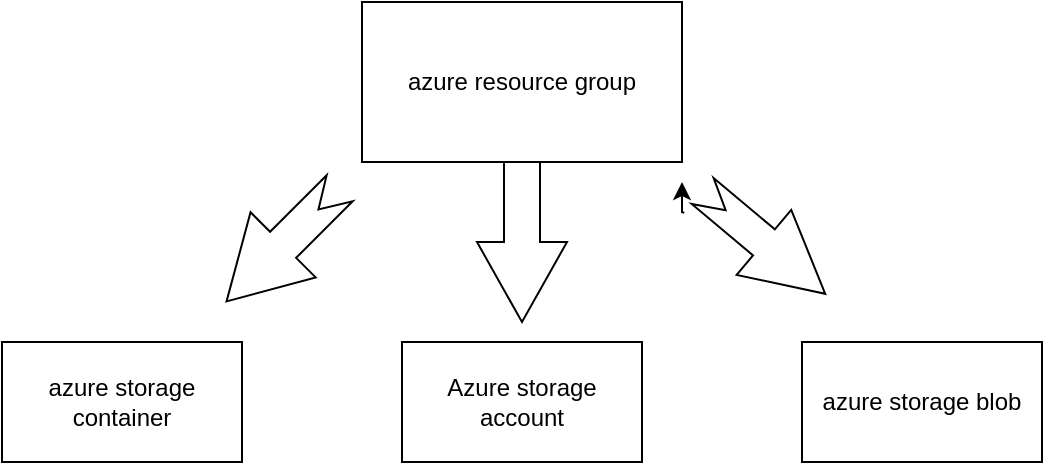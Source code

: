 <mxfile version="22.0.4" type="github">
  <diagram name="Page-1" id="IOUGsBtM0VuHTT_C2A28">
    <mxGraphModel dx="2363" dy="894" grid="1" gridSize="10" guides="1" tooltips="1" connect="1" arrows="1" fold="1" page="1" pageScale="1" pageWidth="1100" pageHeight="850" math="0" shadow="0">
      <root>
        <mxCell id="0" />
        <mxCell id="1" parent="0" />
        <mxCell id="jBJAWtFtNwN8TU2B9Nt--2" value="azure resource group" style="rounded=0;whiteSpace=wrap;html=1;fontStyle=0" vertex="1" parent="1">
          <mxGeometry x="480" y="300" width="160" height="80" as="geometry" />
        </mxCell>
        <mxCell id="jBJAWtFtNwN8TU2B9Nt--3" value="" style="html=1;shadow=0;dashed=0;align=center;verticalAlign=middle;shape=mxgraph.arrows2.arrow;dy=0.6;dx=40;direction=south;notch=0;" vertex="1" parent="1">
          <mxGeometry x="537.5" y="380" width="45" height="80" as="geometry" />
        </mxCell>
        <mxCell id="jBJAWtFtNwN8TU2B9Nt--4" value="Azure storage account" style="rounded=0;whiteSpace=wrap;html=1;" vertex="1" parent="1">
          <mxGeometry x="500" y="470" width="120" height="60" as="geometry" />
        </mxCell>
        <mxCell id="jBJAWtFtNwN8TU2B9Nt--6" style="edgeStyle=orthogonalEdgeStyle;rounded=0;orthogonalLoop=1;jettySize=auto;html=1;" edge="1" parent="1" source="jBJAWtFtNwN8TU2B9Nt--5">
          <mxGeometry relative="1" as="geometry">
            <mxPoint x="640" y="390" as="targetPoint" />
            <Array as="points">
              <mxPoint x="640" y="405" />
            </Array>
          </mxGeometry>
        </mxCell>
        <mxCell id="jBJAWtFtNwN8TU2B9Nt--5" value="" style="html=1;shadow=0;dashed=0;align=center;verticalAlign=middle;shape=mxgraph.arrows2.arrow;dy=0.6;dx=40;notch=15;rotation=40;" vertex="1" parent="1">
          <mxGeometry x="640.97" y="398.96" width="80" height="42.46" as="geometry" />
        </mxCell>
        <mxCell id="jBJAWtFtNwN8TU2B9Nt--7" value="" style="html=1;shadow=0;dashed=0;align=center;verticalAlign=middle;shape=mxgraph.arrows2.arrow;dy=0.6;dx=40;notch=15;rotation=-225;" vertex="1" parent="1">
          <mxGeometry x="400.55" y="398.4" width="80" height="46.03" as="geometry" />
        </mxCell>
        <mxCell id="jBJAWtFtNwN8TU2B9Nt--8" value="azure storage container" style="rounded=0;whiteSpace=wrap;html=1;" vertex="1" parent="1">
          <mxGeometry x="300" y="470" width="120" height="60" as="geometry" />
        </mxCell>
        <mxCell id="jBJAWtFtNwN8TU2B9Nt--9" value="azure storage blob" style="rounded=0;whiteSpace=wrap;html=1;" vertex="1" parent="1">
          <mxGeometry x="700" y="470" width="120" height="60" as="geometry" />
        </mxCell>
      </root>
    </mxGraphModel>
  </diagram>
</mxfile>
